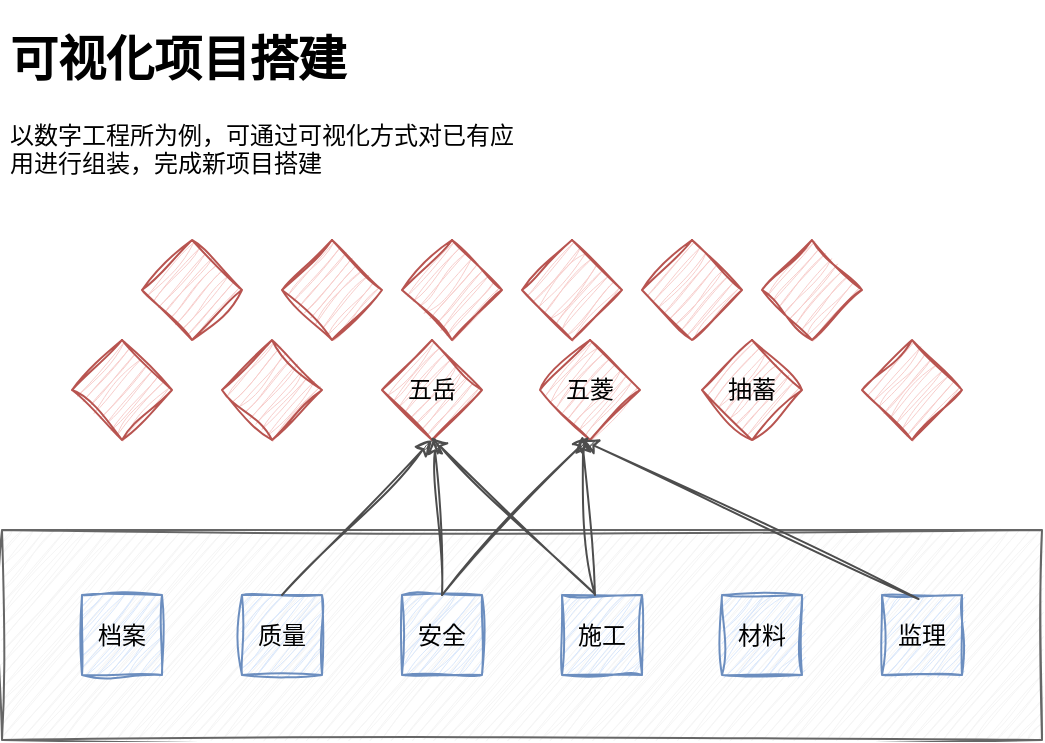 <mxfile version="23.1.5" type="github">
  <diagram name="第 1 页" id="bGJNGrRy-MdI9whODqqo">
    <mxGraphModel dx="1195" dy="632" grid="1" gridSize="10" guides="1" tooltips="1" connect="1" arrows="1" fold="1" page="1" pageScale="1" pageWidth="827" pageHeight="1169" math="0" shadow="0">
      <root>
        <mxCell id="0" />
        <mxCell id="1" parent="0" />
        <mxCell id="CJP05kXUEJSl1xC4KEPV-6" value="" style="rounded=0;whiteSpace=wrap;html=1;fillColor=#f5f5f5;fontColor=#333333;strokeColor=#666666;shadow=0;sketch=1;curveFitting=1;jiggle=2;" vertex="1" parent="1">
          <mxGeometry x="120" y="335" width="520" height="105" as="geometry" />
        </mxCell>
        <mxCell id="CJP05kXUEJSl1xC4KEPV-1" value="档案" style="whiteSpace=wrap;html=1;aspect=fixed;fillColor=#dae8fc;strokeColor=#6c8ebf;shadow=0;sketch=1;curveFitting=1;jiggle=2;" vertex="1" parent="1">
          <mxGeometry x="160" y="367.5" width="40" height="40" as="geometry" />
        </mxCell>
        <mxCell id="CJP05kXUEJSl1xC4KEPV-2" value="质量" style="whiteSpace=wrap;html=1;aspect=fixed;fillColor=#dae8fc;strokeColor=#6c8ebf;shadow=0;sketch=1;curveFitting=1;jiggle=2;" vertex="1" parent="1">
          <mxGeometry x="240" y="367.5" width="40" height="40" as="geometry" />
        </mxCell>
        <mxCell id="CJP05kXUEJSl1xC4KEPV-3" value="安全" style="whiteSpace=wrap;html=1;aspect=fixed;fillColor=#dae8fc;strokeColor=#6c8ebf;shadow=0;sketch=1;curveFitting=1;jiggle=2;" vertex="1" parent="1">
          <mxGeometry x="320" y="367.5" width="40" height="40" as="geometry" />
        </mxCell>
        <mxCell id="CJP05kXUEJSl1xC4KEPV-4" value="施工" style="whiteSpace=wrap;html=1;aspect=fixed;fillColor=#dae8fc;strokeColor=#6c8ebf;shadow=0;sketch=1;curveFitting=1;jiggle=2;" vertex="1" parent="1">
          <mxGeometry x="400" y="367.5" width="40" height="40" as="geometry" />
        </mxCell>
        <mxCell id="CJP05kXUEJSl1xC4KEPV-5" value="材料" style="whiteSpace=wrap;html=1;aspect=fixed;fillColor=#dae8fc;strokeColor=#6c8ebf;shadow=0;sketch=1;curveFitting=1;jiggle=2;" vertex="1" parent="1">
          <mxGeometry x="480" y="367.5" width="40" height="40" as="geometry" />
        </mxCell>
        <mxCell id="CJP05kXUEJSl1xC4KEPV-8" value="监理" style="whiteSpace=wrap;html=1;aspect=fixed;fillColor=#dae8fc;strokeColor=#6c8ebf;shadow=0;sketch=1;curveFitting=1;jiggle=2;" vertex="1" parent="1">
          <mxGeometry x="560" y="367.5" width="40" height="40" as="geometry" />
        </mxCell>
        <mxCell id="CJP05kXUEJSl1xC4KEPV-10" value="" style="rhombus;whiteSpace=wrap;html=1;fillColor=#f8cecc;strokeColor=#b85450;shadow=0;sketch=1;curveFitting=1;jiggle=2;" vertex="1" parent="1">
          <mxGeometry x="155" y="240" width="50" height="50" as="geometry" />
        </mxCell>
        <mxCell id="CJP05kXUEJSl1xC4KEPV-11" value="" style="rhombus;whiteSpace=wrap;html=1;fillColor=#f8cecc;strokeColor=#b85450;shadow=0;sketch=1;curveFitting=1;jiggle=2;" vertex="1" parent="1">
          <mxGeometry x="230" y="240" width="50" height="50" as="geometry" />
        </mxCell>
        <mxCell id="CJP05kXUEJSl1xC4KEPV-12" value="五岳" style="rhombus;whiteSpace=wrap;html=1;fillColor=#f8cecc;strokeColor=#b85450;shadow=0;sketch=1;curveFitting=1;jiggle=2;" vertex="1" parent="1">
          <mxGeometry x="310" y="240" width="50" height="50" as="geometry" />
        </mxCell>
        <mxCell id="CJP05kXUEJSl1xC4KEPV-13" value="五菱" style="rhombus;whiteSpace=wrap;html=1;fillColor=#f8cecc;strokeColor=#b85450;shadow=0;sketch=1;curveFitting=1;jiggle=2;" vertex="1" parent="1">
          <mxGeometry x="389" y="240" width="50" height="50" as="geometry" />
        </mxCell>
        <mxCell id="CJP05kXUEJSl1xC4KEPV-14" value="抽蓄" style="rhombus;whiteSpace=wrap;html=1;fillColor=#f8cecc;strokeColor=#b85450;shadow=0;sketch=1;curveFitting=1;jiggle=2;" vertex="1" parent="1">
          <mxGeometry x="470" y="240" width="50" height="50" as="geometry" />
        </mxCell>
        <mxCell id="CJP05kXUEJSl1xC4KEPV-15" value="" style="rhombus;whiteSpace=wrap;html=1;fillColor=#f8cecc;strokeColor=#b85450;shadow=0;sketch=1;curveFitting=1;jiggle=2;" vertex="1" parent="1">
          <mxGeometry x="550" y="240" width="50" height="50" as="geometry" />
        </mxCell>
        <mxCell id="CJP05kXUEJSl1xC4KEPV-16" value="" style="rhombus;whiteSpace=wrap;html=1;fillColor=#f8cecc;strokeColor=#b85450;shadow=0;sketch=1;curveFitting=1;jiggle=2;" vertex="1" parent="1">
          <mxGeometry x="190" y="190" width="50" height="50" as="geometry" />
        </mxCell>
        <mxCell id="CJP05kXUEJSl1xC4KEPV-17" value="" style="rhombus;whiteSpace=wrap;html=1;fillColor=#f8cecc;strokeColor=#b85450;shadow=0;sketch=1;curveFitting=1;jiggle=2;" vertex="1" parent="1">
          <mxGeometry x="260" y="190" width="50" height="50" as="geometry" />
        </mxCell>
        <mxCell id="CJP05kXUEJSl1xC4KEPV-18" value="" style="rhombus;whiteSpace=wrap;html=1;fillColor=#f8cecc;strokeColor=#b85450;shadow=0;sketch=1;curveFitting=1;jiggle=2;" vertex="1" parent="1">
          <mxGeometry x="320" y="190" width="50" height="50" as="geometry" />
        </mxCell>
        <mxCell id="CJP05kXUEJSl1xC4KEPV-19" value="" style="rhombus;whiteSpace=wrap;html=1;fillColor=#f8cecc;strokeColor=#b85450;shadow=0;sketch=1;curveFitting=1;jiggle=2;" vertex="1" parent="1">
          <mxGeometry x="380" y="190" width="50" height="50" as="geometry" />
        </mxCell>
        <mxCell id="CJP05kXUEJSl1xC4KEPV-20" value="" style="rhombus;whiteSpace=wrap;html=1;fillColor=#f8cecc;strokeColor=#b85450;shadow=0;sketch=1;curveFitting=1;jiggle=2;" vertex="1" parent="1">
          <mxGeometry x="440" y="190" width="50" height="50" as="geometry" />
        </mxCell>
        <mxCell id="CJP05kXUEJSl1xC4KEPV-21" value="" style="rhombus;whiteSpace=wrap;html=1;fillColor=#f8cecc;strokeColor=#b85450;shadow=0;sketch=1;curveFitting=1;jiggle=2;" vertex="1" parent="1">
          <mxGeometry x="500" y="190" width="50" height="50" as="geometry" />
        </mxCell>
        <mxCell id="CJP05kXUEJSl1xC4KEPV-22" value="" style="endArrow=classic;html=1;rounded=0;exitX=0.5;exitY=0;exitDx=0;exitDy=0;strokeColor=#4D4D4D;shadow=0;sketch=1;curveFitting=1;jiggle=2;" edge="1" parent="1" source="CJP05kXUEJSl1xC4KEPV-3" target="CJP05kXUEJSl1xC4KEPV-12">
          <mxGeometry width="50" height="50" relative="1" as="geometry">
            <mxPoint x="382" y="334" as="sourcePoint" />
            <mxPoint x="432" y="284" as="targetPoint" />
          </mxGeometry>
        </mxCell>
        <mxCell id="CJP05kXUEJSl1xC4KEPV-24" value="" style="endArrow=classic;html=1;rounded=0;exitX=0.5;exitY=0;exitDx=0;exitDy=0;strokeColor=#4D4D4D;shadow=0;sketch=1;curveFitting=1;jiggle=2;" edge="1" parent="1" source="CJP05kXUEJSl1xC4KEPV-3">
          <mxGeometry width="50" height="50" relative="1" as="geometry">
            <mxPoint x="417.5" y="367.5" as="sourcePoint" />
            <mxPoint x="413.5" y="288.5" as="targetPoint" />
          </mxGeometry>
        </mxCell>
        <mxCell id="CJP05kXUEJSl1xC4KEPV-25" value="" style="endArrow=classic;html=1;rounded=0;exitX=0.5;exitY=0;exitDx=0;exitDy=0;strokeColor=#4D4D4D;shadow=0;sketch=1;curveFitting=1;jiggle=2;" edge="1" parent="1">
          <mxGeometry width="50" height="50" relative="1" as="geometry">
            <mxPoint x="416.5" y="367.5" as="sourcePoint" />
            <mxPoint x="410" y="288" as="targetPoint" />
          </mxGeometry>
        </mxCell>
        <mxCell id="CJP05kXUEJSl1xC4KEPV-26" value="" style="endArrow=classic;html=1;rounded=0;exitX=0.5;exitY=0;exitDx=0;exitDy=0;strokeColor=#4D4D4D;shadow=0;sketch=1;curveFitting=1;jiggle=2;" edge="1" parent="1">
          <mxGeometry width="50" height="50" relative="1" as="geometry">
            <mxPoint x="578.25" y="369.5" as="sourcePoint" />
            <mxPoint x="410" y="290" as="targetPoint" />
          </mxGeometry>
        </mxCell>
        <mxCell id="CJP05kXUEJSl1xC4KEPV-28" value="" style="endArrow=classic;html=1;rounded=0;exitX=0.5;exitY=0;exitDx=0;exitDy=0;strokeColor=#4D4D4D;shadow=0;sketch=1;curveFitting=1;jiggle=2;entryX=0.5;entryY=1;entryDx=0;entryDy=0;" edge="1" parent="1" target="CJP05kXUEJSl1xC4KEPV-12">
          <mxGeometry width="50" height="50" relative="1" as="geometry">
            <mxPoint x="260" y="367.5" as="sourcePoint" />
            <mxPoint x="256" y="288.5" as="targetPoint" />
          </mxGeometry>
        </mxCell>
        <mxCell id="CJP05kXUEJSl1xC4KEPV-29" value="" style="endArrow=classic;html=1;rounded=0;exitX=0.403;exitY=-0.02;exitDx=0;exitDy=0;strokeColor=#4D4D4D;shadow=0;sketch=1;curveFitting=1;jiggle=2;entryX=0.488;entryY=0.972;entryDx=0;entryDy=0;entryPerimeter=0;exitPerimeter=0;" edge="1" parent="1" source="CJP05kXUEJSl1xC4KEPV-4" target="CJP05kXUEJSl1xC4KEPV-12">
          <mxGeometry width="50" height="50" relative="1" as="geometry">
            <mxPoint x="426.5" y="377.5" as="sourcePoint" />
            <mxPoint x="330" y="290" as="targetPoint" />
          </mxGeometry>
        </mxCell>
        <mxCell id="CJP05kXUEJSl1xC4KEPV-30" value="&lt;h1&gt;可视化项目搭建&lt;/h1&gt;&lt;p&gt;以数字工程所为例，可通过可视化方式对已有应用进行组装，完成新项目搭建&lt;/p&gt;" style="text;html=1;spacing=5;spacingTop=-20;whiteSpace=wrap;overflow=hidden;rounded=0;" vertex="1" parent="1">
          <mxGeometry x="119" y="80" width="270" height="100" as="geometry" />
        </mxCell>
      </root>
    </mxGraphModel>
  </diagram>
</mxfile>
